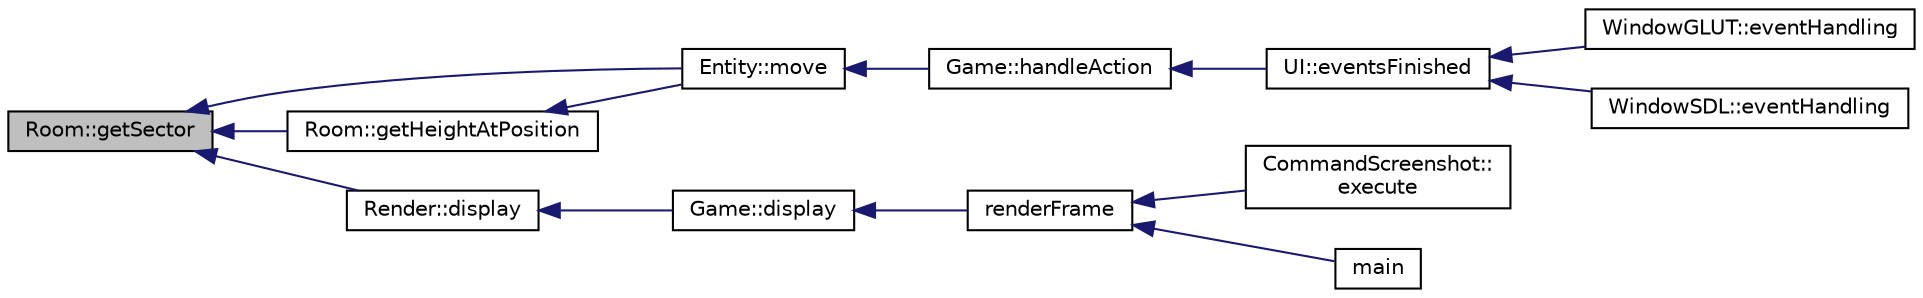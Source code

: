 digraph "Room::getSector"
{
 // INTERACTIVE_SVG=YES
  edge [fontname="Helvetica",fontsize="10",labelfontname="Helvetica",labelfontsize="10"];
  node [fontname="Helvetica",fontsize="10",shape=record];
  rankdir="LR";
  Node1 [label="Room::getSector",height=0.2,width=0.4,color="black", fillcolor="grey75", style="filled" fontcolor="black"];
  Node1 -> Node2 [dir="back",color="midnightblue",fontsize="10",style="solid",fontname="Helvetica"];
  Node2 [label="Entity::move",height=0.2,width=0.4,color="black", fillcolor="white", style="filled",URL="$class_entity.html#ac081c2b4fd1ee2a737db44a306ec466d"];
  Node2 -> Node3 [dir="back",color="midnightblue",fontsize="10",style="solid",fontname="Helvetica"];
  Node3 [label="Game::handleAction",height=0.2,width=0.4,color="black", fillcolor="white", style="filled",URL="$class_game.html#a2159fe214fb67768f3a0d6d887206c31"];
  Node3 -> Node4 [dir="back",color="midnightblue",fontsize="10",style="solid",fontname="Helvetica"];
  Node4 [label="UI::eventsFinished",height=0.2,width=0.4,color="black", fillcolor="white", style="filled",URL="$class_u_i.html#a2436dbc9c0678fd729b983b9475bc0f4"];
  Node4 -> Node5 [dir="back",color="midnightblue",fontsize="10",style="solid",fontname="Helvetica"];
  Node5 [label="WindowGLUT::eventHandling",height=0.2,width=0.4,color="black", fillcolor="white", style="filled",URL="$class_window_g_l_u_t.html#af16462cbccb831e8395012383b69b365"];
  Node4 -> Node6 [dir="back",color="midnightblue",fontsize="10",style="solid",fontname="Helvetica"];
  Node6 [label="WindowSDL::eventHandling",height=0.2,width=0.4,color="black", fillcolor="white", style="filled",URL="$class_window_s_d_l.html#a77e59286d958d1be56b9dc53108e58b0"];
  Node1 -> Node7 [dir="back",color="midnightblue",fontsize="10",style="solid",fontname="Helvetica"];
  Node7 [label="Render::display",height=0.2,width=0.4,color="black", fillcolor="white", style="filled",URL="$class_render.html#ab7facb0873c6f266b8849c5ce6f223da",tooltip="Renders a single game frame. "];
  Node7 -> Node8 [dir="back",color="midnightblue",fontsize="10",style="solid",fontname="Helvetica"];
  Node8 [label="Game::display",height=0.2,width=0.4,color="black", fillcolor="white", style="filled",URL="$class_game.html#a4d0223a84926cbabea95ed7e0392690a"];
  Node8 -> Node9 [dir="back",color="midnightblue",fontsize="10",style="solid",fontname="Helvetica"];
  Node9 [label="renderFrame",height=0.2,width=0.4,color="black", fillcolor="white", style="filled",URL="$main_8cpp.html#a00df6d86f86c2004b5c421980456d3f7"];
  Node9 -> Node10 [dir="back",color="midnightblue",fontsize="10",style="solid",fontname="Helvetica"];
  Node10 [label="CommandScreenshot::\lexecute",height=0.2,width=0.4,color="black", fillcolor="white", style="filled",URL="$class_command_screenshot.html#aea047cbfc0c1bdfc8d72d1633070bbdf"];
  Node9 -> Node11 [dir="back",color="midnightblue",fontsize="10",style="solid",fontname="Helvetica"];
  Node11 [label="main",height=0.2,width=0.4,color="black", fillcolor="white", style="filled",URL="$main_8cpp.html#a0ddf1224851353fc92bfbff6f499fa97"];
  Node1 -> Node12 [dir="back",color="midnightblue",fontsize="10",style="solid",fontname="Helvetica"];
  Node12 [label="Room::getHeightAtPosition",height=0.2,width=0.4,color="black", fillcolor="white", style="filled",URL="$class_room.html#a9eb6857a0d5c61054f27da3a9e43f0b5"];
  Node12 -> Node2 [dir="back",color="midnightblue",fontsize="10",style="solid",fontname="Helvetica"];
}
